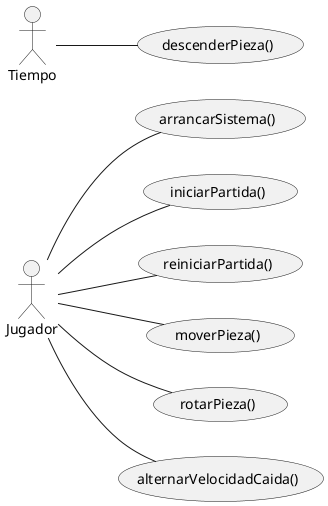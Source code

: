 @startuml

left to right direction

actor Jugador
actor Tiempo

usecase arrancarSistema as "arrancarSistema()"
usecase iniciarPartida as "iniciarPartida()"
usecase reiniciarPartida as "reiniciarPartida()"
usecase descenderPieza as "descenderPieza()"
usecase moverPieza as "moverPieza()"
usecase rotarPieza as "rotarPieza()"
usecase alternarVelocidadCaida as "alternarVelocidadCaida()"

Tiempo -- descenderPieza

Jugador -- arrancarSistema
Jugador -- iniciarPartida
Jugador -- reiniciarPartida
Jugador -- moverPieza
Jugador -- alternarVelocidadCaida
Jugador -- rotarPieza

@enduml
